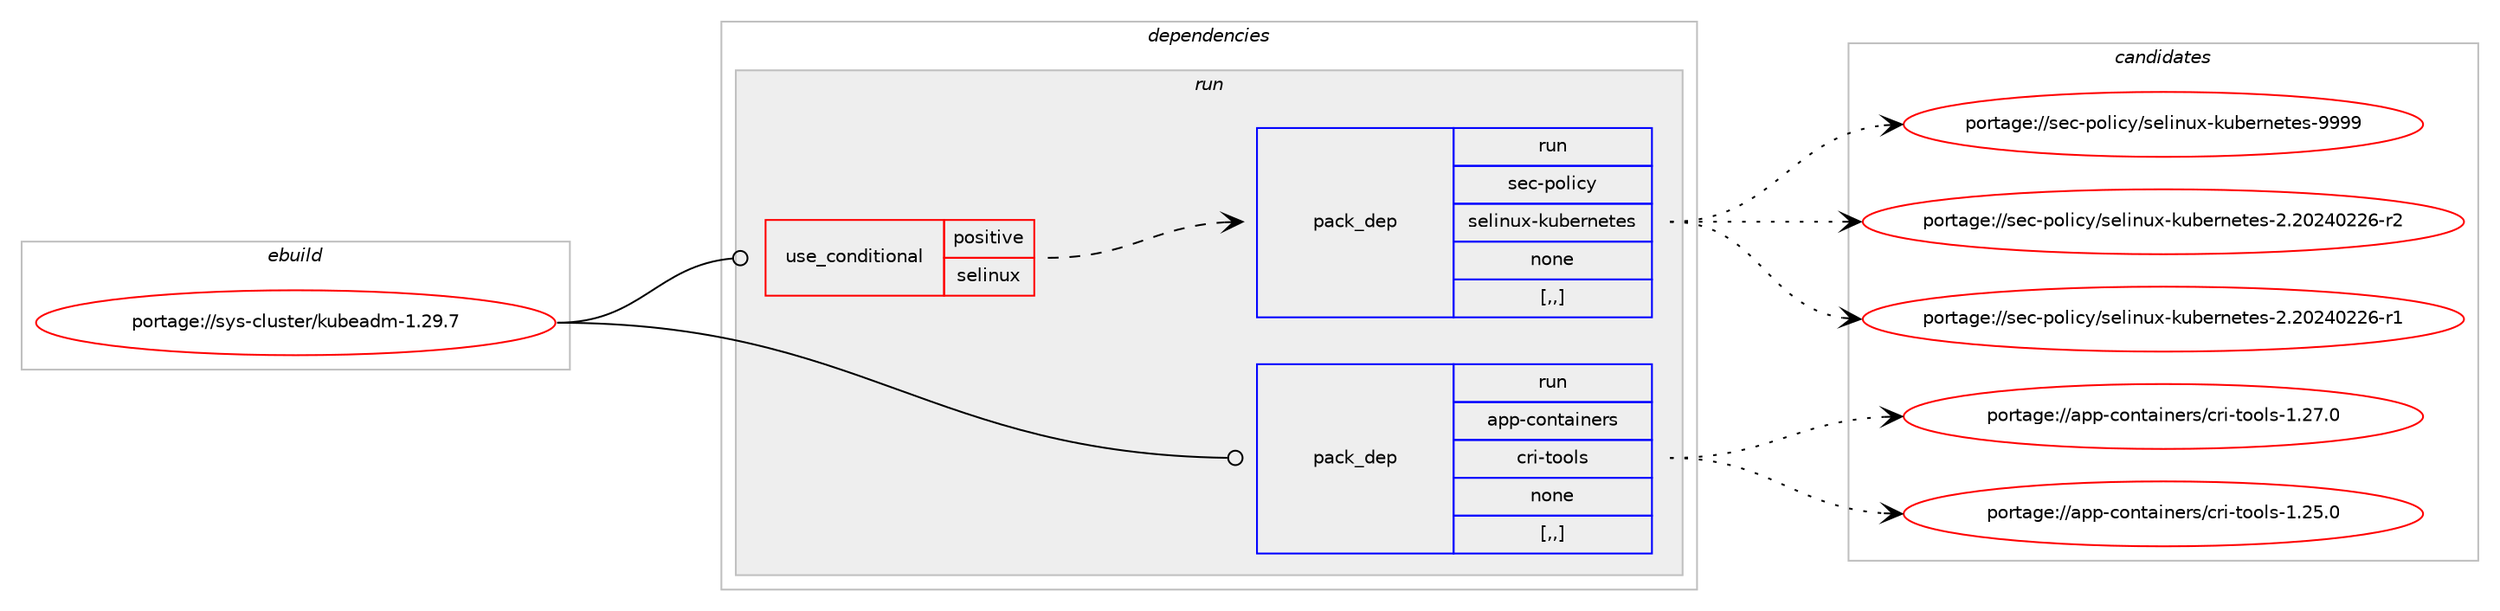 digraph prolog {

# *************
# Graph options
# *************

newrank=true;
concentrate=true;
compound=true;
graph [rankdir=LR,fontname=Helvetica,fontsize=10,ranksep=1.5];#, ranksep=2.5, nodesep=0.2];
edge  [arrowhead=vee];
node  [fontname=Helvetica,fontsize=10];

# **********
# The ebuild
# **********

subgraph cluster_leftcol {
color=gray;
label=<<i>ebuild</i>>;
id [label="portage://sys-cluster/kubeadm-1.29.7", color=red, width=4, href="../sys-cluster/kubeadm-1.29.7.svg"];
}

# ****************
# The dependencies
# ****************

subgraph cluster_midcol {
color=gray;
label=<<i>dependencies</i>>;
subgraph cluster_compile {
fillcolor="#eeeeee";
style=filled;
label=<<i>compile</i>>;
}
subgraph cluster_compileandrun {
fillcolor="#eeeeee";
style=filled;
label=<<i>compile and run</i>>;
}
subgraph cluster_run {
fillcolor="#eeeeee";
style=filled;
label=<<i>run</i>>;
subgraph cond114401 {
dependency430883 [label=<<TABLE BORDER="0" CELLBORDER="1" CELLSPACING="0" CELLPADDING="4"><TR><TD ROWSPAN="3" CELLPADDING="10">use_conditional</TD></TR><TR><TD>positive</TD></TR><TR><TD>selinux</TD></TR></TABLE>>, shape=none, color=red];
subgraph pack313538 {
dependency430884 [label=<<TABLE BORDER="0" CELLBORDER="1" CELLSPACING="0" CELLPADDING="4" WIDTH="220"><TR><TD ROWSPAN="6" CELLPADDING="30">pack_dep</TD></TR><TR><TD WIDTH="110">run</TD></TR><TR><TD>sec-policy</TD></TR><TR><TD>selinux-kubernetes</TD></TR><TR><TD>none</TD></TR><TR><TD>[,,]</TD></TR></TABLE>>, shape=none, color=blue];
}
dependency430883:e -> dependency430884:w [weight=20,style="dashed",arrowhead="vee"];
}
id:e -> dependency430883:w [weight=20,style="solid",arrowhead="odot"];
subgraph pack313539 {
dependency430885 [label=<<TABLE BORDER="0" CELLBORDER="1" CELLSPACING="0" CELLPADDING="4" WIDTH="220"><TR><TD ROWSPAN="6" CELLPADDING="30">pack_dep</TD></TR><TR><TD WIDTH="110">run</TD></TR><TR><TD>app-containers</TD></TR><TR><TD>cri-tools</TD></TR><TR><TD>none</TD></TR><TR><TD>[,,]</TD></TR></TABLE>>, shape=none, color=blue];
}
id:e -> dependency430885:w [weight=20,style="solid",arrowhead="odot"];
}
}

# **************
# The candidates
# **************

subgraph cluster_choices {
rank=same;
color=gray;
label=<<i>candidates</i>>;

subgraph choice313538 {
color=black;
nodesep=1;
choice1151019945112111108105991214711510110810511011712045107117981011141101011161011154557575757 [label="portage://sec-policy/selinux-kubernetes-9999", color=red, width=4,href="../sec-policy/selinux-kubernetes-9999.svg"];
choice11510199451121111081059912147115101108105110117120451071179810111411010111610111545504650485052485050544511450 [label="portage://sec-policy/selinux-kubernetes-2.20240226-r2", color=red, width=4,href="../sec-policy/selinux-kubernetes-2.20240226-r2.svg"];
choice11510199451121111081059912147115101108105110117120451071179810111411010111610111545504650485052485050544511449 [label="portage://sec-policy/selinux-kubernetes-2.20240226-r1", color=red, width=4,href="../sec-policy/selinux-kubernetes-2.20240226-r1.svg"];
dependency430884:e -> choice1151019945112111108105991214711510110810511011712045107117981011141101011161011154557575757:w [style=dotted,weight="100"];
dependency430884:e -> choice11510199451121111081059912147115101108105110117120451071179810111411010111610111545504650485052485050544511450:w [style=dotted,weight="100"];
dependency430884:e -> choice11510199451121111081059912147115101108105110117120451071179810111411010111610111545504650485052485050544511449:w [style=dotted,weight="100"];
}
subgraph choice313539 {
color=black;
nodesep=1;
choice9711211245991111101169710511010111411547991141054511611111110811545494650554648 [label="portage://app-containers/cri-tools-1.27.0", color=red, width=4,href="../app-containers/cri-tools-1.27.0.svg"];
choice9711211245991111101169710511010111411547991141054511611111110811545494650534648 [label="portage://app-containers/cri-tools-1.25.0", color=red, width=4,href="../app-containers/cri-tools-1.25.0.svg"];
dependency430885:e -> choice9711211245991111101169710511010111411547991141054511611111110811545494650554648:w [style=dotted,weight="100"];
dependency430885:e -> choice9711211245991111101169710511010111411547991141054511611111110811545494650534648:w [style=dotted,weight="100"];
}
}

}
